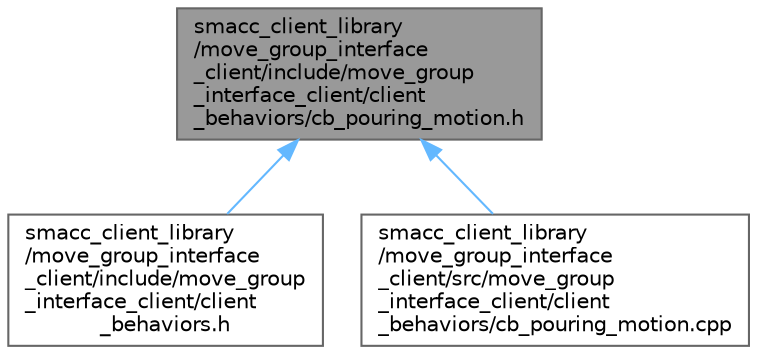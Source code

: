 digraph "smacc_client_library/move_group_interface_client/include/move_group_interface_client/client_behaviors/cb_pouring_motion.h"
{
 // LATEX_PDF_SIZE
  bgcolor="transparent";
  edge [fontname=Helvetica,fontsize=10,labelfontname=Helvetica,labelfontsize=10];
  node [fontname=Helvetica,fontsize=10,shape=box,height=0.2,width=0.4];
  Node1 [label="smacc_client_library\l/move_group_interface\l_client/include/move_group\l_interface_client/client\l_behaviors/cb_pouring_motion.h",height=0.2,width=0.4,color="gray40", fillcolor="grey60", style="filled", fontcolor="black",tooltip=" "];
  Node1 -> Node2 [dir="back",color="steelblue1",style="solid"];
  Node2 [label="smacc_client_library\l/move_group_interface\l_client/include/move_group\l_interface_client/client\l_behaviors.h",height=0.2,width=0.4,color="grey40", fillcolor="white", style="filled",URL="$move__group__interface__client_2include_2move__group__interface__client_2client__behaviors_8h.html",tooltip=" "];
  Node1 -> Node3 [dir="back",color="steelblue1",style="solid"];
  Node3 [label="smacc_client_library\l/move_group_interface\l_client/src/move_group\l_interface_client/client\l_behaviors/cb_pouring_motion.cpp",height=0.2,width=0.4,color="grey40", fillcolor="white", style="filled",URL="$cb__pouring__motion_8cpp.html",tooltip=" "];
}
